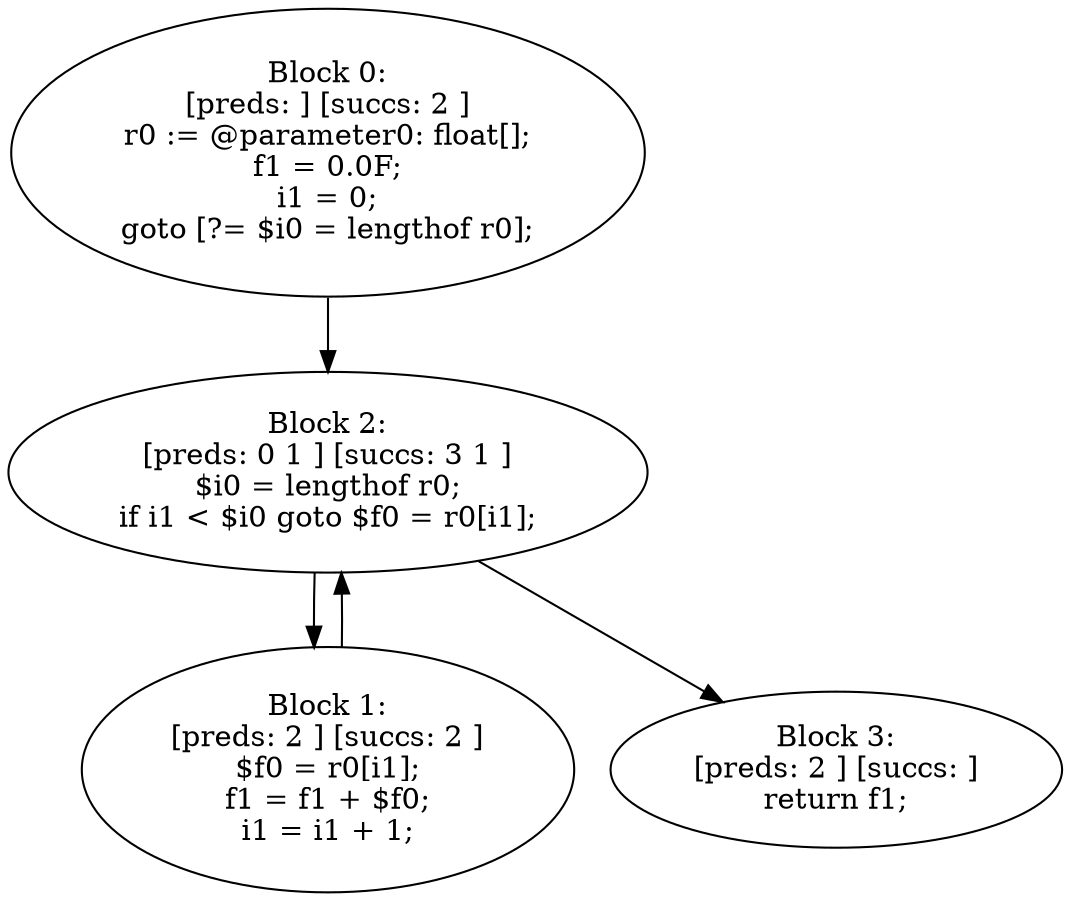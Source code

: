 digraph "unitGraph" {
    "Block 0:
[preds: ] [succs: 2 ]
r0 := @parameter0: float[];
f1 = 0.0F;
i1 = 0;
goto [?= $i0 = lengthof r0];
"
    "Block 1:
[preds: 2 ] [succs: 2 ]
$f0 = r0[i1];
f1 = f1 + $f0;
i1 = i1 + 1;
"
    "Block 2:
[preds: 0 1 ] [succs: 3 1 ]
$i0 = lengthof r0;
if i1 < $i0 goto $f0 = r0[i1];
"
    "Block 3:
[preds: 2 ] [succs: ]
return f1;
"
    "Block 0:
[preds: ] [succs: 2 ]
r0 := @parameter0: float[];
f1 = 0.0F;
i1 = 0;
goto [?= $i0 = lengthof r0];
"->"Block 2:
[preds: 0 1 ] [succs: 3 1 ]
$i0 = lengthof r0;
if i1 < $i0 goto $f0 = r0[i1];
";
    "Block 1:
[preds: 2 ] [succs: 2 ]
$f0 = r0[i1];
f1 = f1 + $f0;
i1 = i1 + 1;
"->"Block 2:
[preds: 0 1 ] [succs: 3 1 ]
$i0 = lengthof r0;
if i1 < $i0 goto $f0 = r0[i1];
";
    "Block 2:
[preds: 0 1 ] [succs: 3 1 ]
$i0 = lengthof r0;
if i1 < $i0 goto $f0 = r0[i1];
"->"Block 3:
[preds: 2 ] [succs: ]
return f1;
";
    "Block 2:
[preds: 0 1 ] [succs: 3 1 ]
$i0 = lengthof r0;
if i1 < $i0 goto $f0 = r0[i1];
"->"Block 1:
[preds: 2 ] [succs: 2 ]
$f0 = r0[i1];
f1 = f1 + $f0;
i1 = i1 + 1;
";
}
